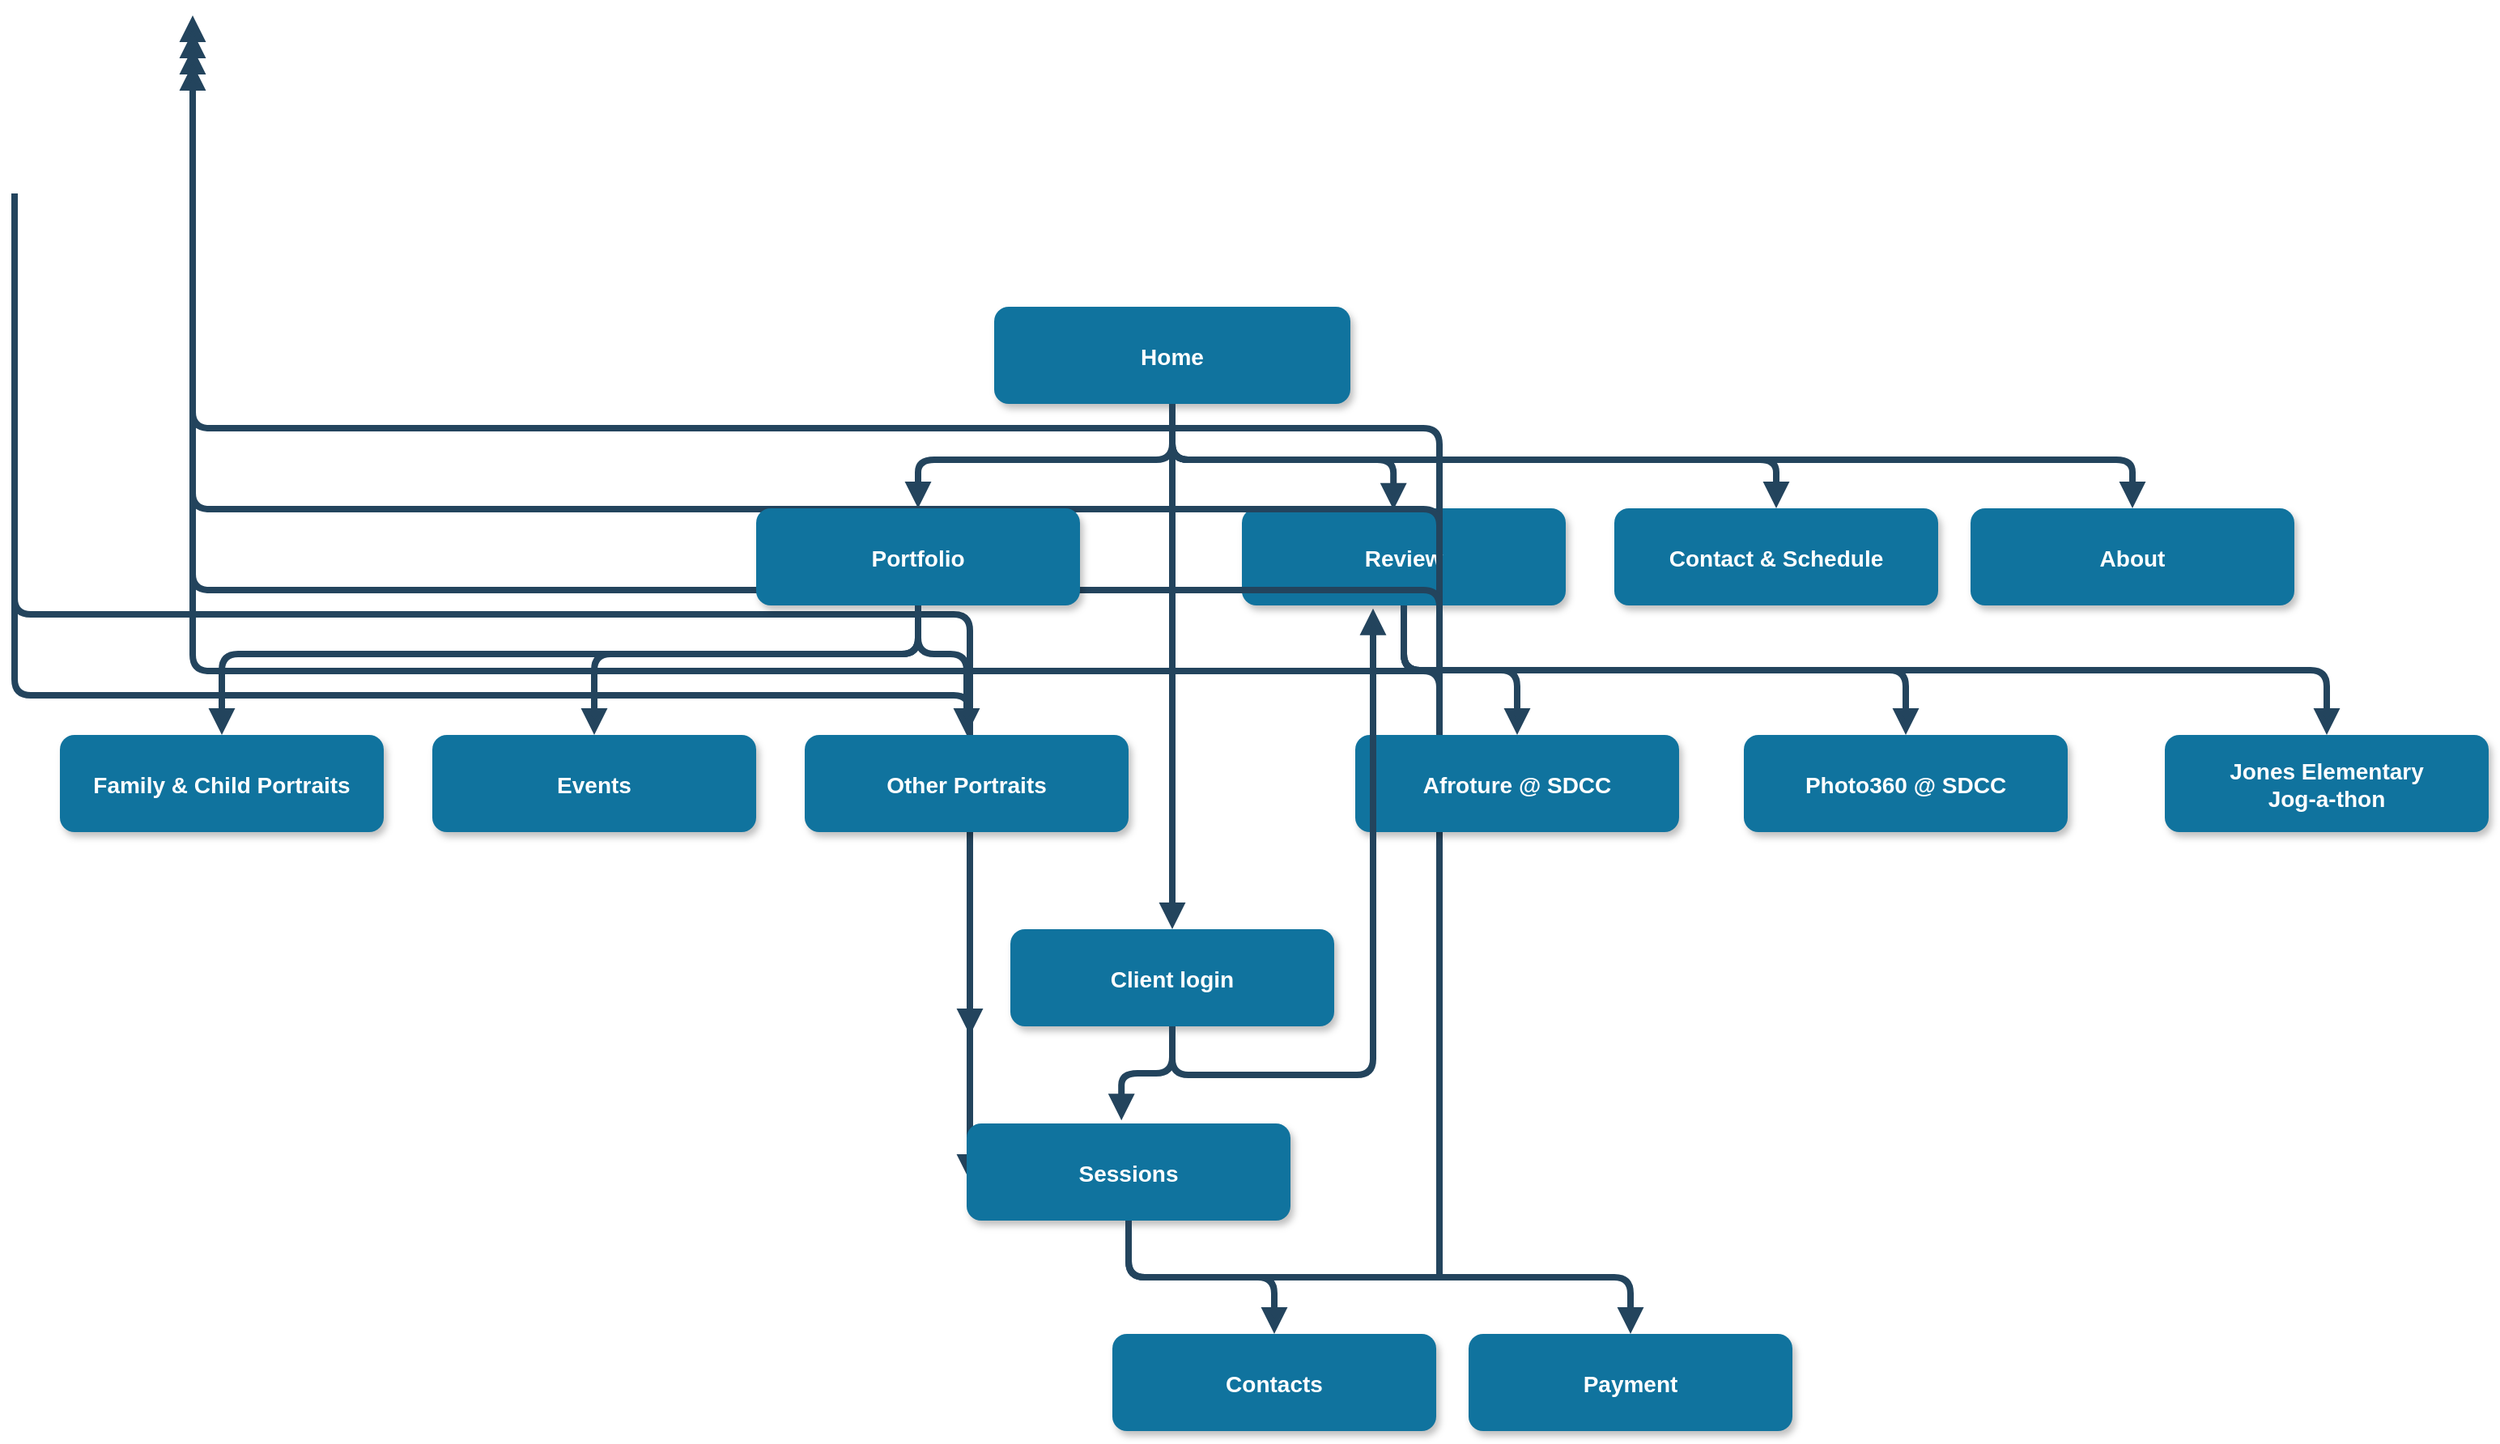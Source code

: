 <mxfile version="23.1.7" type="github">
  <diagram name="Page-1" id="97916047-d0de-89f5-080d-49f4d83e522f">
    <mxGraphModel dx="2185" dy="1673" grid="1" gridSize="10" guides="1" tooltips="1" connect="1" arrows="1" fold="1" page="1" pageScale="1.5" pageWidth="1169" pageHeight="827" background="none" math="0" shadow="0">
      <root>
        <mxCell id="0" />
        <mxCell id="1" parent="0" />
        <mxCell id="3" value="Home" style="rounded=1;fillColor=#10739E;strokeColor=none;shadow=1;gradientColor=none;fontStyle=1;fontColor=#FFFFFF;fontSize=14;" parent="1" vertex="1">
          <mxGeometry x="667" y="345.5" width="220" height="60" as="geometry" />
        </mxCell>
        <mxCell id="4" value="About" style="rounded=1;fillColor=#10739E;strokeColor=none;shadow=1;gradientColor=none;fontStyle=1;fontColor=#FFFFFF;fontSize=14;" parent="1" vertex="1">
          <mxGeometry x="1270" y="470" width="200" height="60" as="geometry" />
        </mxCell>
        <mxCell id="5" value="Contact &amp; Schedule" style="rounded=1;fillColor=#10739E;strokeColor=none;shadow=1;gradientColor=none;fontStyle=1;fontColor=#FFFFFF;fontSize=14;" parent="1" vertex="1">
          <mxGeometry x="1050" y="470" width="200" height="60" as="geometry" />
        </mxCell>
        <mxCell id="6" value="Review" style="rounded=1;fillColor=#10739E;strokeColor=none;shadow=1;gradientColor=none;fontStyle=1;fontColor=#FFFFFF;fontSize=14;" parent="1" vertex="1">
          <mxGeometry x="820" y="470" width="200" height="60" as="geometry" />
        </mxCell>
        <mxCell id="13" value="Events" style="rounded=1;fillColor=#10739E;strokeColor=none;shadow=1;gradientColor=none;fontStyle=1;fontColor=#FFFFFF;fontSize=14;" parent="1" vertex="1">
          <mxGeometry x="320" y="610" width="200" height="60" as="geometry" />
        </mxCell>
        <mxCell id="30" value="" style="edgeStyle=elbowEdgeStyle;elbow=vertical;strokeWidth=4;endArrow=block;endFill=1;fontStyle=1;strokeColor=#23445D;" parent="1" source="3" target="5" edge="1">
          <mxGeometry x="22" y="165.5" width="100" height="100" as="geometry">
            <mxPoint x="22" y="265.5" as="sourcePoint" />
            <mxPoint x="122" y="165.5" as="targetPoint" />
            <Array as="points">
              <mxPoint x="930" y="440" />
            </Array>
          </mxGeometry>
        </mxCell>
        <mxCell id="31" value="" style="edgeStyle=elbowEdgeStyle;elbow=vertical;strokeWidth=4;endArrow=block;endFill=1;fontStyle=1;strokeColor=#23445D;" parent="1" source="3" target="4" edge="1">
          <mxGeometry x="22" y="165.5" width="100" height="100" as="geometry">
            <mxPoint x="22" y="265.5" as="sourcePoint" />
            <mxPoint x="122" y="165.5" as="targetPoint" />
            <Array as="points">
              <mxPoint x="1040" y="440" />
            </Array>
          </mxGeometry>
        </mxCell>
        <mxCell id="43" value="" style="edgeStyle=elbowEdgeStyle;elbow=vertical;strokeWidth=4;endArrow=block;endFill=1;fontStyle=1;strokeColor=#23445D;" parent="1" source="14" edge="1">
          <mxGeometry x="62" y="175.5" width="100" height="100" as="geometry">
            <mxPoint x="62" y="275.5" as="sourcePoint" />
            <mxPoint x="652.0" y="795.5" as="targetPoint" />
          </mxGeometry>
        </mxCell>
        <mxCell id="44" value="" style="edgeStyle=elbowEdgeStyle;elbow=vertical;strokeWidth=4;endArrow=block;endFill=1;fontStyle=1;strokeColor=#23445D;" parent="1" source="15" edge="1">
          <mxGeometry x="62" y="185.5" width="100" height="100" as="geometry">
            <mxPoint x="62" y="285.5" as="sourcePoint" />
            <mxPoint x="652.0" y="885.5" as="targetPoint" />
          </mxGeometry>
        </mxCell>
        <mxCell id="46" value="" style="edgeStyle=elbowEdgeStyle;elbow=vertical;strokeWidth=4;endArrow=block;endFill=1;fontStyle=1;strokeColor=#23445D;" parent="1" target="19" edge="1">
          <mxGeometry x="72" y="165.5" width="100" height="100" as="geometry">
            <mxPoint x="942" y="675.5" as="sourcePoint" />
            <mxPoint x="172" y="165.5" as="targetPoint" />
          </mxGeometry>
        </mxCell>
        <mxCell id="47" value="" style="edgeStyle=elbowEdgeStyle;elbow=vertical;strokeWidth=4;endArrow=block;endFill=1;fontStyle=1;strokeColor=#23445D;" parent="1" target="20" edge="1">
          <mxGeometry x="72" y="175.5" width="100" height="100" as="geometry">
            <mxPoint x="942" y="765.5" as="sourcePoint" />
            <mxPoint x="172" y="175.5" as="targetPoint" />
          </mxGeometry>
        </mxCell>
        <mxCell id="48" value="" style="edgeStyle=elbowEdgeStyle;elbow=vertical;strokeWidth=4;endArrow=block;endFill=1;fontStyle=1;strokeColor=#23445D;" parent="1" target="21" edge="1">
          <mxGeometry x="72" y="185.5" width="100" height="100" as="geometry">
            <mxPoint x="942" y="855.5" as="sourcePoint" />
            <mxPoint x="172" y="185.5" as="targetPoint" />
          </mxGeometry>
        </mxCell>
        <mxCell id="49" value="" style="edgeStyle=elbowEdgeStyle;elbow=vertical;strokeWidth=4;endArrow=block;endFill=1;fontStyle=1;strokeColor=#23445D;" parent="1" target="22" edge="1">
          <mxGeometry x="72" y="195.5" width="100" height="100" as="geometry">
            <mxPoint x="942" y="945.5" as="sourcePoint" />
            <mxPoint x="172" y="195.5" as="targetPoint" />
          </mxGeometry>
        </mxCell>
        <mxCell id="54" value="" style="edgeStyle=elbowEdgeStyle;elbow=vertical;strokeWidth=4;endArrow=block;endFill=1;fontStyle=1;strokeColor=#23445D;exitX=0.5;exitY=1;exitDx=0;exitDy=0;entryX=0.5;entryY=0;entryDx=0;entryDy=0;" parent="1" source="Xg9k1YAQE1Uhe5DRs7J3-55" target="13" edge="1">
          <mxGeometry x="22" y="165.5" width="100" height="100" as="geometry">
            <mxPoint x="22" y="265.5" as="sourcePoint" />
            <mxPoint x="122" y="165.5" as="targetPoint" />
            <Array as="points">
              <mxPoint x="520" y="560" />
            </Array>
          </mxGeometry>
        </mxCell>
        <mxCell id="Xg9k1YAQE1Uhe5DRs7J3-55" value="Portfolio" style="rounded=1;fillColor=#10739E;strokeColor=none;shadow=1;gradientColor=none;fontStyle=1;fontColor=#FFFFFF;fontSize=14;" vertex="1" parent="1">
          <mxGeometry x="520" y="470" width="200" height="60" as="geometry" />
        </mxCell>
        <mxCell id="Xg9k1YAQE1Uhe5DRs7J3-56" value="" style="edgeStyle=elbowEdgeStyle;elbow=vertical;strokeWidth=4;endArrow=block;endFill=1;fontStyle=1;strokeColor=#23445D;exitX=0.5;exitY=1;exitDx=0;exitDy=0;entryX=0.5;entryY=0;entryDx=0;entryDy=0;" edge="1" parent="1" source="3" target="Xg9k1YAQE1Uhe5DRs7J3-55">
          <mxGeometry x="22" y="165.5" width="100" height="100" as="geometry">
            <mxPoint x="782" y="416" as="sourcePoint" />
            <mxPoint x="652" y="466" as="targetPoint" />
            <Array as="points">
              <mxPoint x="690" y="440" />
            </Array>
          </mxGeometry>
        </mxCell>
        <mxCell id="Xg9k1YAQE1Uhe5DRs7J3-57" value="Other Portraits" style="rounded=1;fillColor=#10739E;strokeColor=none;shadow=1;gradientColor=none;fontStyle=1;fontColor=#FFFFFF;fontSize=14;" vertex="1" parent="1">
          <mxGeometry x="550" y="610" width="200" height="60" as="geometry" />
        </mxCell>
        <mxCell id="Xg9k1YAQE1Uhe5DRs7J3-58" value="Family &amp; Child Portraits" style="rounded=1;fillColor=#10739E;strokeColor=none;shadow=1;gradientColor=none;fontStyle=1;fontColor=#FFFFFF;fontSize=14;" vertex="1" parent="1">
          <mxGeometry x="90" y="610" width="200" height="60" as="geometry" />
        </mxCell>
        <mxCell id="Xg9k1YAQE1Uhe5DRs7J3-59" value="" style="edgeStyle=elbowEdgeStyle;elbow=vertical;strokeWidth=4;endArrow=block;endFill=1;fontStyle=1;strokeColor=#23445D;exitX=0.5;exitY=1;exitDx=0;exitDy=0;" edge="1" parent="1" target="Xg9k1YAQE1Uhe5DRs7J3-58">
          <mxGeometry x="22" y="165.5" width="100" height="100" as="geometry">
            <mxPoint x="620" y="530" as="sourcePoint" />
            <mxPoint x="420" y="600" as="targetPoint" />
            <Array as="points">
              <mxPoint x="410" y="560" />
            </Array>
          </mxGeometry>
        </mxCell>
        <mxCell id="Xg9k1YAQE1Uhe5DRs7J3-60" value="" style="edgeStyle=elbowEdgeStyle;elbow=vertical;strokeWidth=4;endArrow=block;endFill=1;fontStyle=1;strokeColor=#23445D;entryX=0.5;entryY=0;entryDx=0;entryDy=0;" edge="1" parent="1" target="Xg9k1YAQE1Uhe5DRs7J3-57">
          <mxGeometry x="22" y="165.5" width="100" height="100" as="geometry">
            <mxPoint x="620" y="530" as="sourcePoint" />
            <mxPoint x="190" y="610" as="targetPoint" />
            <Array as="points">
              <mxPoint x="640" y="560" />
            </Array>
          </mxGeometry>
        </mxCell>
        <mxCell id="Xg9k1YAQE1Uhe5DRs7J3-61" value="Photo360 @ SDCC" style="rounded=1;fillColor=#10739E;strokeColor=none;shadow=1;gradientColor=none;fontStyle=1;fontColor=#FFFFFF;fontSize=14;" vertex="1" parent="1">
          <mxGeometry x="1130" y="610" width="200" height="60" as="geometry" />
        </mxCell>
        <mxCell id="Xg9k1YAQE1Uhe5DRs7J3-69" value="Afroture @ SDCC" style="rounded=1;fillColor=#10739E;strokeColor=none;shadow=1;gradientColor=none;fontStyle=1;fontColor=#FFFFFF;fontSize=14;" vertex="1" parent="1">
          <mxGeometry x="890" y="610" width="200" height="60" as="geometry" />
        </mxCell>
        <mxCell id="Xg9k1YAQE1Uhe5DRs7J3-72" value="" style="edgeStyle=elbowEdgeStyle;elbow=vertical;strokeWidth=4;endArrow=block;endFill=1;fontStyle=1;strokeColor=#23445D;entryX=0.5;entryY=0;entryDx=0;entryDy=0;exitX=0.5;exitY=1;exitDx=0;exitDy=0;" edge="1" parent="1" source="6" target="Xg9k1YAQE1Uhe5DRs7J3-69">
          <mxGeometry x="22" y="165.5" width="100" height="100" as="geometry">
            <mxPoint x="852" y="530" as="sourcePoint" />
            <mxPoint x="872" y="610" as="targetPoint" />
            <Array as="points" />
          </mxGeometry>
        </mxCell>
        <mxCell id="Xg9k1YAQE1Uhe5DRs7J3-73" value="" style="edgeStyle=elbowEdgeStyle;elbow=vertical;strokeWidth=4;endArrow=block;endFill=1;fontStyle=1;strokeColor=#23445D;entryX=0.5;entryY=0;entryDx=0;entryDy=0;exitX=0.5;exitY=1;exitDx=0;exitDy=0;" edge="1" parent="1" source="6" target="Xg9k1YAQE1Uhe5DRs7J3-61">
          <mxGeometry x="22" y="165.5" width="100" height="100" as="geometry">
            <mxPoint x="852" y="530" as="sourcePoint" />
            <mxPoint x="1150" y="610.0" as="targetPoint" />
            <Array as="points" />
          </mxGeometry>
        </mxCell>
        <mxCell id="Xg9k1YAQE1Uhe5DRs7J3-76" value="Jones Elementary &#xa;Jog-a-thon" style="rounded=1;fillColor=#10739E;strokeColor=none;shadow=1;gradientColor=none;fontStyle=1;fontColor=#FFFFFF;fontSize=14;" vertex="1" parent="1">
          <mxGeometry x="1390" y="610" width="200" height="60" as="geometry" />
        </mxCell>
        <mxCell id="Xg9k1YAQE1Uhe5DRs7J3-77" value="" style="edgeStyle=elbowEdgeStyle;elbow=vertical;strokeWidth=4;endArrow=block;endFill=1;fontStyle=1;strokeColor=#23445D;entryX=0.5;entryY=0;entryDx=0;entryDy=0;exitX=0.5;exitY=1;exitDx=0;exitDy=0;" edge="1" parent="1" source="6" target="Xg9k1YAQE1Uhe5DRs7J3-76">
          <mxGeometry x="22" y="165.5" width="100" height="100" as="geometry">
            <mxPoint x="862" y="540" as="sourcePoint" />
            <mxPoint x="1170" y="620" as="targetPoint" />
            <Array as="points" />
          </mxGeometry>
        </mxCell>
        <mxCell id="Xg9k1YAQE1Uhe5DRs7J3-78" value="" style="edgeStyle=elbowEdgeStyle;elbow=vertical;strokeWidth=4;endArrow=block;endFill=1;fontStyle=1;strokeColor=#23445D;exitX=0.5;exitY=1;exitDx=0;exitDy=0;entryX=0.468;entryY=0.014;entryDx=0;entryDy=0;entryPerimeter=0;" edge="1" parent="1" source="3" target="6">
          <mxGeometry x="22" y="165.5" width="100" height="100" as="geometry">
            <mxPoint x="782" y="416" as="sourcePoint" />
            <mxPoint x="630" y="480" as="targetPoint" />
            <Array as="points">
              <mxPoint x="810" y="440" />
            </Array>
          </mxGeometry>
        </mxCell>
        <mxCell id="Xg9k1YAQE1Uhe5DRs7J3-79" value="Client login" style="rounded=1;fillColor=#10739E;strokeColor=none;shadow=1;gradientColor=none;fontStyle=1;fontColor=#FFFFFF;fontSize=14;" vertex="1" parent="1">
          <mxGeometry x="677" y="730" width="200" height="60" as="geometry" />
        </mxCell>
        <mxCell id="Xg9k1YAQE1Uhe5DRs7J3-80" value="Sessions" style="rounded=1;fillColor=#10739E;strokeColor=none;shadow=1;gradientColor=none;fontStyle=1;fontColor=#FFFFFF;fontSize=14;" vertex="1" parent="1">
          <mxGeometry x="650" y="850" width="200" height="60" as="geometry" />
        </mxCell>
        <mxCell id="Xg9k1YAQE1Uhe5DRs7J3-81" value="Contacts" style="rounded=1;fillColor=#10739E;strokeColor=none;shadow=1;gradientColor=none;fontStyle=1;fontColor=#FFFFFF;fontSize=14;" vertex="1" parent="1">
          <mxGeometry x="740" y="980" width="200" height="60" as="geometry" />
        </mxCell>
        <mxCell id="Xg9k1YAQE1Uhe5DRs7J3-82" value="Payment" style="rounded=1;fillColor=#10739E;strokeColor=none;shadow=1;gradientColor=none;fontStyle=1;fontColor=#FFFFFF;fontSize=14;" vertex="1" parent="1">
          <mxGeometry x="960" y="980" width="200" height="60" as="geometry" />
        </mxCell>
        <mxCell id="Xg9k1YAQE1Uhe5DRs7J3-83" value="" style="edgeStyle=elbowEdgeStyle;elbow=vertical;strokeWidth=4;endArrow=block;endFill=1;fontStyle=1;strokeColor=#23445D;entryX=0.5;entryY=0;entryDx=0;entryDy=0;exitX=0.5;exitY=1;exitDx=0;exitDy=0;" edge="1" parent="1" source="3" target="Xg9k1YAQE1Uhe5DRs7J3-79">
          <mxGeometry x="22" y="165.5" width="100" height="100" as="geometry">
            <mxPoint x="912" y="710" as="sourcePoint" />
            <mxPoint x="980" y="790" as="targetPoint" />
            <Array as="points" />
          </mxGeometry>
        </mxCell>
        <mxCell id="Xg9k1YAQE1Uhe5DRs7J3-84" value="" style="edgeStyle=elbowEdgeStyle;elbow=vertical;strokeWidth=4;endArrow=block;endFill=1;fontStyle=1;strokeColor=#23445D;entryX=0.5;entryY=0;entryDx=0;entryDy=0;exitX=0.5;exitY=1;exitDx=0;exitDy=0;" edge="1" parent="1" source="Xg9k1YAQE1Uhe5DRs7J3-80" target="Xg9k1YAQE1Uhe5DRs7J3-81">
          <mxGeometry x="22" y="165.5" width="100" height="100" as="geometry">
            <mxPoint x="787" y="416" as="sourcePoint" />
            <mxPoint x="787" y="740" as="targetPoint" />
            <Array as="points" />
          </mxGeometry>
        </mxCell>
        <mxCell id="Xg9k1YAQE1Uhe5DRs7J3-85" value="" style="edgeStyle=elbowEdgeStyle;elbow=vertical;strokeWidth=4;endArrow=block;endFill=1;fontStyle=1;strokeColor=#23445D;entryX=0.478;entryY=-0.032;entryDx=0;entryDy=0;exitX=0.5;exitY=1;exitDx=0;exitDy=0;entryPerimeter=0;" edge="1" parent="1" source="Xg9k1YAQE1Uhe5DRs7J3-79" target="Xg9k1YAQE1Uhe5DRs7J3-80">
          <mxGeometry x="22" y="165.5" width="100" height="100" as="geometry">
            <mxPoint x="787" y="800" as="sourcePoint" />
            <mxPoint x="800" y="840" as="targetPoint" />
            <Array as="points" />
          </mxGeometry>
        </mxCell>
        <mxCell id="Xg9k1YAQE1Uhe5DRs7J3-86" value="" style="edgeStyle=elbowEdgeStyle;elbow=vertical;strokeWidth=4;endArrow=block;endFill=1;fontStyle=1;strokeColor=#23445D;exitX=0.5;exitY=1;exitDx=0;exitDy=0;" edge="1" parent="1" source="Xg9k1YAQE1Uhe5DRs7J3-80" target="Xg9k1YAQE1Uhe5DRs7J3-82">
          <mxGeometry x="22" y="165.5" width="100" height="100" as="geometry">
            <mxPoint x="787" y="800" as="sourcePoint" />
            <mxPoint x="556" y="838" as="targetPoint" />
            <Array as="points" />
          </mxGeometry>
        </mxCell>
        <mxCell id="Xg9k1YAQE1Uhe5DRs7J3-87" value="" style="edgeStyle=elbowEdgeStyle;elbow=vertical;strokeWidth=4;endArrow=block;endFill=1;fontStyle=1;strokeColor=#23445D;exitX=0.5;exitY=1;exitDx=0;exitDy=0;entryX=0.405;entryY=1.032;entryDx=0;entryDy=0;entryPerimeter=0;" edge="1" parent="1" source="Xg9k1YAQE1Uhe5DRs7J3-79" target="6">
          <mxGeometry x="22" y="165.5" width="100" height="100" as="geometry">
            <mxPoint x="787" y="800" as="sourcePoint" />
            <mxPoint x="1070" y="860" as="targetPoint" />
            <Array as="points">
              <mxPoint x="830" y="820" />
            </Array>
          </mxGeometry>
        </mxCell>
      </root>
    </mxGraphModel>
  </diagram>
</mxfile>
